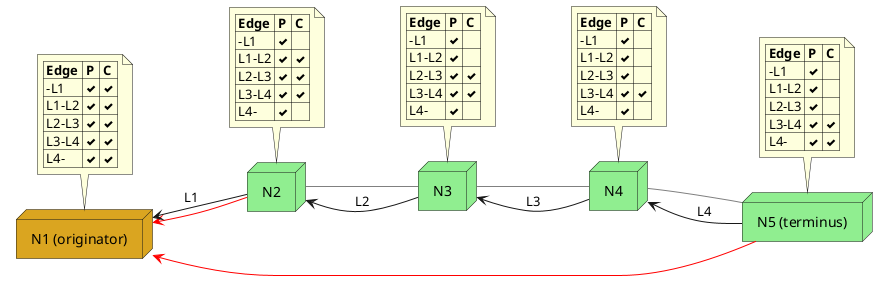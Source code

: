 @startuml
left to right direction

node "N1 (originator)" as N1 #GoldenRod
node N2 #LightGreen
node N3 #LightGreen
node N4 #LightGreen
node "N5 (terminus)" as N5 #LightGreen

N2 -[#Red]-> N1
N1 <-- N2 : L1
N2 <-- N3 : L2
N3 -[#Gray]- N2
N3 <-- N4 : L3
N4 -[#Gray]- N3
N4 <-- N5 : L4
N5 -[#Gray]- N4
N1 <-[#Red]- N5

note top of N1
    |= Edge |= P |= C |
    | -L1 | <&check> | <&check> |
    | L1-L2 | <&check> | <&check> |
    | L2-L3 | <&check> | <&check> |
    | L3-L4 | <&check> | <&check> |
    | L4- | <&check> | <&check> |
end note

note top of N2
    |= Edge |= P |= C |
    | -L1 | <&check> | |
    | L1-L2 | <&check> | <&check> |
    | L2-L3 | <&check> | <&check> |
    | L3-L4 | <&check> | <&check> |
    | L4- | <&check> | |
end note

note top of N3
    |= Edge |= P |= C |
    | -L1 | <&check> | |
    | L1-L2 | <&check> | |
    | L2-L3 | <&check> | <&check> |
    | L3-L4 | <&check> | <&check> |
    | L4- | <&check> | |
end note

note top of N4
    |= Edge |= P |= C |
    | -L1 | <&check> | |
    | L1-L2 | <&check> | |
    | L2-L3 | <&check> | |
    | L3-L4 | <&check> | <&check> |
    | L4- | <&check> | |
end note

note top of N5
    |= Edge |= P |= C |
    | -L1 | <&check> | |
    | L1-L2 | <&check> | |
    | L2-L3 | <&check> | |
    | L3-L4 | <&check> | <&check> |
    | L4- | <&check> | <&check> |
end note

@enduml